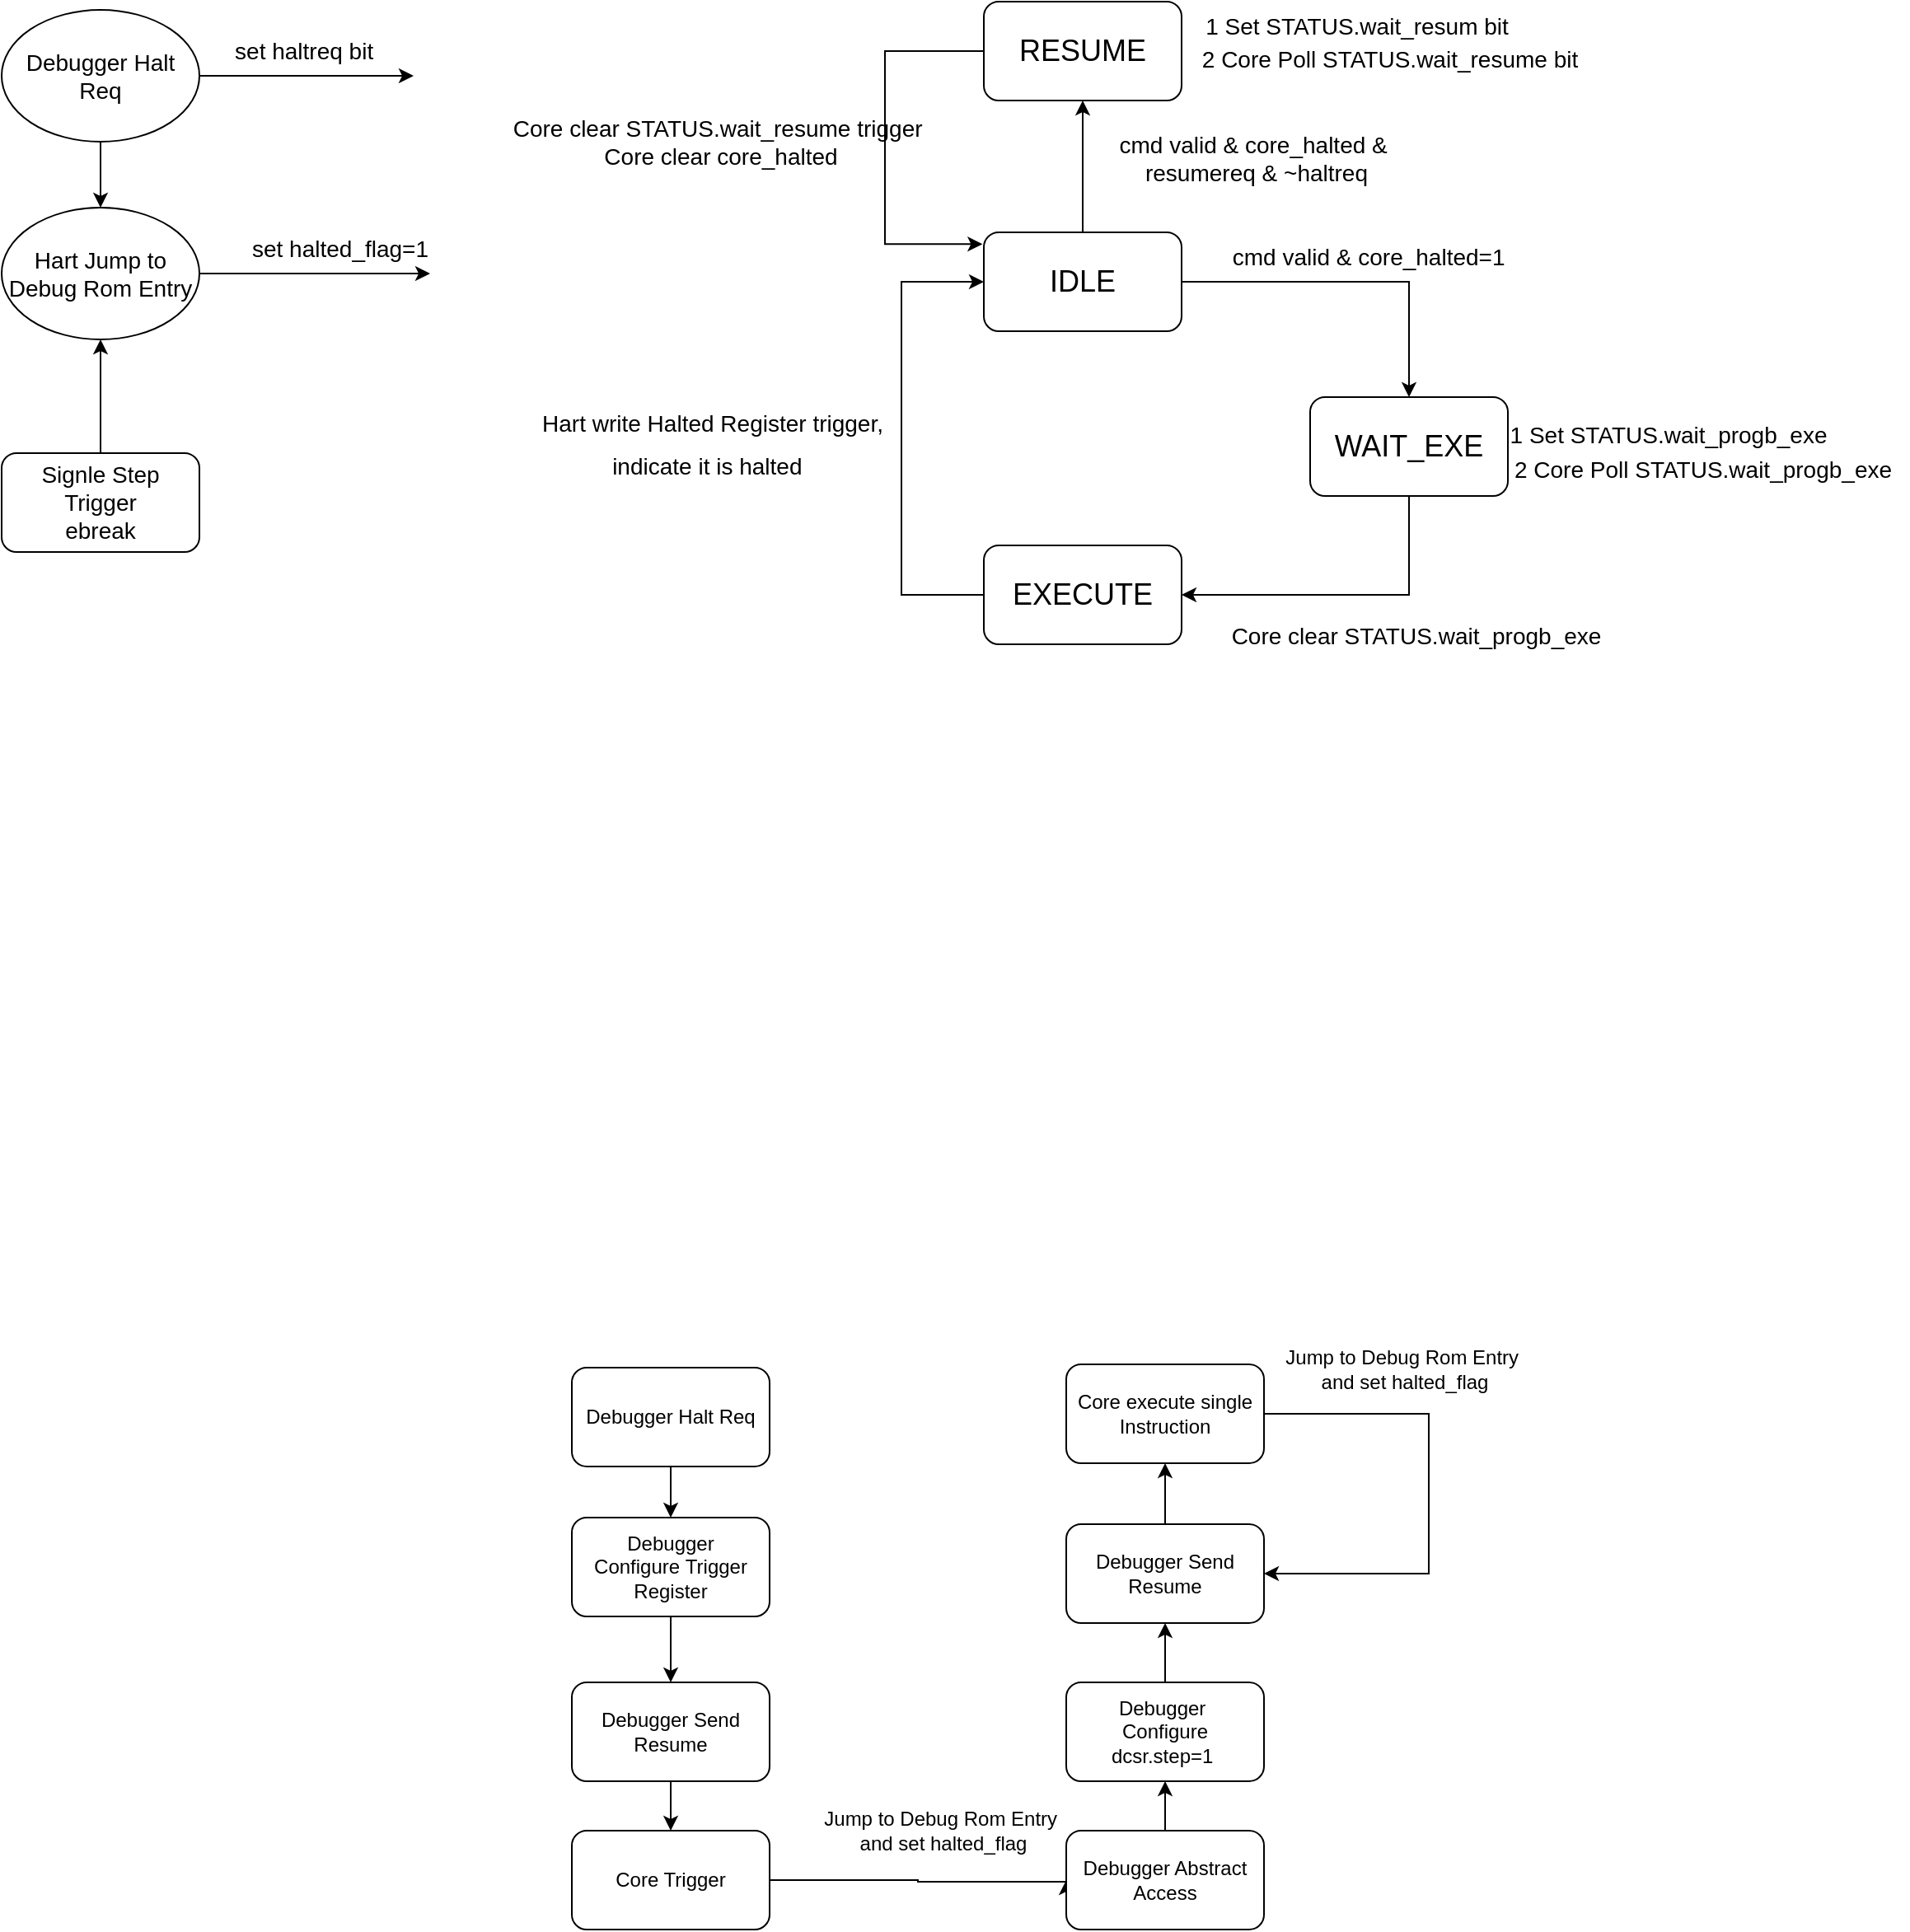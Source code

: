 <mxfile version="24.7.6">
  <diagram name="Page-1" id="58cdce13-f638-feb5-8d6f-7d28b1aa9fa0">
    <mxGraphModel dx="1195" dy="622" grid="1" gridSize="10" guides="0" tooltips="1" connect="1" arrows="1" fold="1" page="1" pageScale="1" pageWidth="1100" pageHeight="850" background="none" math="0" shadow="0">
      <root>
        <mxCell id="0" />
        <mxCell id="1" parent="0" />
        <mxCell id="yvpYBFrj47WIfBBR2a_V-3" style="edgeStyle=orthogonalEdgeStyle;rounded=0;orthogonalLoop=1;jettySize=auto;html=1;exitX=1;exitY=0.5;exitDx=0;exitDy=0;entryX=0.5;entryY=0;entryDx=0;entryDy=0;" parent="1" source="yvpYBFrj47WIfBBR2a_V-1" target="yvpYBFrj47WIfBBR2a_V-2" edge="1">
          <mxGeometry relative="1" as="geometry" />
        </mxCell>
        <mxCell id="yvpYBFrj47WIfBBR2a_V-29" style="edgeStyle=orthogonalEdgeStyle;rounded=0;orthogonalLoop=1;jettySize=auto;html=1;exitX=0.5;exitY=0;exitDx=0;exitDy=0;entryX=0.5;entryY=1;entryDx=0;entryDy=0;" parent="1" source="yvpYBFrj47WIfBBR2a_V-1" target="yvpYBFrj47WIfBBR2a_V-17" edge="1">
          <mxGeometry relative="1" as="geometry" />
        </mxCell>
        <mxCell id="yvpYBFrj47WIfBBR2a_V-1" value="&lt;font style=&quot;font-size: 18px;&quot;&gt;IDLE&lt;/font&gt;" style="rounded=1;whiteSpace=wrap;html=1;" parent="1" vertex="1">
          <mxGeometry x="660" y="230" width="120" height="60" as="geometry" />
        </mxCell>
        <mxCell id="yvpYBFrj47WIfBBR2a_V-6" style="edgeStyle=orthogonalEdgeStyle;rounded=0;orthogonalLoop=1;jettySize=auto;html=1;entryX=1;entryY=0.5;entryDx=0;entryDy=0;" parent="1" source="yvpYBFrj47WIfBBR2a_V-2" target="yvpYBFrj47WIfBBR2a_V-5" edge="1">
          <mxGeometry relative="1" as="geometry">
            <Array as="points">
              <mxPoint x="918" y="450" />
            </Array>
          </mxGeometry>
        </mxCell>
        <mxCell id="yvpYBFrj47WIfBBR2a_V-2" value="&lt;font style=&quot;font-size: 18px;&quot;&gt;WAIT_EXE&lt;/font&gt;" style="rounded=1;whiteSpace=wrap;html=1;" parent="1" vertex="1">
          <mxGeometry x="858" y="330" width="120" height="60" as="geometry" />
        </mxCell>
        <mxCell id="yvpYBFrj47WIfBBR2a_V-4" value="&lt;font style=&quot;font-size: 14px;&quot;&gt;cmd valid &amp;amp; core_halted=1&amp;nbsp;&lt;/font&gt;" style="text;html=1;align=center;verticalAlign=middle;resizable=0;points=[];autosize=1;strokeColor=none;fillColor=none;" parent="1" vertex="1">
          <mxGeometry x="800" y="230" width="190" height="30" as="geometry" />
        </mxCell>
        <mxCell id="yvpYBFrj47WIfBBR2a_V-15" style="edgeStyle=orthogonalEdgeStyle;rounded=0;orthogonalLoop=1;jettySize=auto;html=1;exitX=0;exitY=0.5;exitDx=0;exitDy=0;entryX=0;entryY=0.5;entryDx=0;entryDy=0;" parent="1" source="yvpYBFrj47WIfBBR2a_V-5" target="yvpYBFrj47WIfBBR2a_V-1" edge="1">
          <mxGeometry relative="1" as="geometry">
            <mxPoint x="570" y="260" as="targetPoint" />
            <Array as="points">
              <mxPoint x="610" y="450" />
              <mxPoint x="610" y="260" />
            </Array>
          </mxGeometry>
        </mxCell>
        <mxCell id="yvpYBFrj47WIfBBR2a_V-5" value="&lt;span style=&quot;font-size: 18px;&quot;&gt;EXECUTE&lt;/span&gt;" style="rounded=1;whiteSpace=wrap;html=1;" parent="1" vertex="1">
          <mxGeometry x="660" y="420" width="120" height="60" as="geometry" />
        </mxCell>
        <mxCell id="yvpYBFrj47WIfBBR2a_V-7" value="&lt;font style=&quot;font-size: 14px;&quot;&gt;Core clear&amp;nbsp;&lt;/font&gt;&lt;font style=&quot;font-size: 14px;&quot;&gt;STATUS.&lt;/font&gt;&lt;span style=&quot;font-size: 14px;&quot;&gt;wait_progb_exe&lt;/span&gt;" style="text;html=1;align=center;verticalAlign=middle;resizable=0;points=[];autosize=1;strokeColor=none;fillColor=none;" parent="1" vertex="1">
          <mxGeometry x="797" y="460" width="250" height="30" as="geometry" />
        </mxCell>
        <mxCell id="yvpYBFrj47WIfBBR2a_V-14" value="&lt;font style=&quot;font-size: 14px;&quot;&gt;1 Set STATUS.wait_progb_exe&lt;/font&gt;" style="text;html=1;align=center;verticalAlign=middle;resizable=0;points=[];autosize=1;strokeColor=none;fillColor=none;" parent="1" vertex="1">
          <mxGeometry x="965" y="338" width="220" height="30" as="geometry" />
        </mxCell>
        <mxCell id="yvpYBFrj47WIfBBR2a_V-16" value="&lt;font style=&quot;font-size: 14px;&quot;&gt;Ha&lt;/font&gt;&lt;font style=&quot;font-size: 14px;&quot;&gt;rt write Halted Register trigger,&lt;/font&gt;&lt;div&gt;&lt;font style=&quot;&quot;&gt;&lt;font style=&quot;font-size: 14px;&quot;&gt;ind&lt;font style=&quot;&quot;&gt;icate it is halte&lt;/font&gt;d&lt;/font&gt;&lt;span style=&quot;font-size: 24px;&quot;&gt;&amp;nbsp;&lt;/span&gt;&lt;/font&gt;&lt;/div&gt;" style="text;html=1;align=center;verticalAlign=middle;resizable=0;points=[];autosize=1;strokeColor=none;fillColor=none;" parent="1" vertex="1">
          <mxGeometry x="380" y="330" width="230" height="60" as="geometry" />
        </mxCell>
        <mxCell id="hYGWCKNy7VytVWmXMMPk-6" style="edgeStyle=orthogonalEdgeStyle;rounded=0;orthogonalLoop=1;jettySize=auto;html=1;exitX=0;exitY=0.5;exitDx=0;exitDy=0;entryX=-0.007;entryY=0.119;entryDx=0;entryDy=0;entryPerimeter=0;" edge="1" parent="1" source="yvpYBFrj47WIfBBR2a_V-17" target="yvpYBFrj47WIfBBR2a_V-1">
          <mxGeometry relative="1" as="geometry">
            <mxPoint x="610" y="240" as="targetPoint" />
            <Array as="points">
              <mxPoint x="600" y="120" />
              <mxPoint x="600" y="237" />
            </Array>
          </mxGeometry>
        </mxCell>
        <mxCell id="yvpYBFrj47WIfBBR2a_V-17" value="&lt;font style=&quot;font-size: 18px;&quot;&gt;RESUME&lt;/font&gt;" style="rounded=1;whiteSpace=wrap;html=1;" parent="1" vertex="1">
          <mxGeometry x="660" y="90" width="120" height="60" as="geometry" />
        </mxCell>
        <mxCell id="yvpYBFrj47WIfBBR2a_V-21" style="edgeStyle=orthogonalEdgeStyle;rounded=0;orthogonalLoop=1;jettySize=auto;html=1;exitX=0.5;exitY=1;exitDx=0;exitDy=0;entryX=0.5;entryY=0;entryDx=0;entryDy=0;" parent="1" source="yvpYBFrj47WIfBBR2a_V-19" target="yvpYBFrj47WIfBBR2a_V-20" edge="1">
          <mxGeometry relative="1" as="geometry" />
        </mxCell>
        <mxCell id="yvpYBFrj47WIfBBR2a_V-19" value="&lt;font style=&quot;font-size: 14px;&quot;&gt;Debugger Halt Req&lt;/font&gt;" style="ellipse;whiteSpace=wrap;html=1;" parent="1" vertex="1">
          <mxGeometry x="64" y="95" width="120" height="80" as="geometry" />
        </mxCell>
        <mxCell id="yvpYBFrj47WIfBBR2a_V-22" style="edgeStyle=orthogonalEdgeStyle;rounded=0;orthogonalLoop=1;jettySize=auto;html=1;exitX=1;exitY=0.5;exitDx=0;exitDy=0;" parent="1" source="yvpYBFrj47WIfBBR2a_V-20" edge="1">
          <mxGeometry relative="1" as="geometry">
            <mxPoint x="324" y="255" as="targetPoint" />
          </mxGeometry>
        </mxCell>
        <mxCell id="yvpYBFrj47WIfBBR2a_V-20" value="&lt;font style=&quot;font-size: 14px;&quot;&gt;Hart Jump to Debug Rom Entry&lt;/font&gt;" style="ellipse;whiteSpace=wrap;html=1;" parent="1" vertex="1">
          <mxGeometry x="64" y="215" width="120" height="80" as="geometry" />
        </mxCell>
        <mxCell id="yvpYBFrj47WIfBBR2a_V-23" value="&lt;font style=&quot;font-size: 14px;&quot;&gt;set halted_flag=1&lt;/font&gt;" style="text;html=1;align=center;verticalAlign=middle;resizable=0;points=[];autosize=1;strokeColor=none;fillColor=none;" parent="1" vertex="1">
          <mxGeometry x="204" y="225" width="130" height="30" as="geometry" />
        </mxCell>
        <mxCell id="yvpYBFrj47WIfBBR2a_V-25" value="&lt;font style=&quot;font-size: 14px;&quot;&gt;set haltreq bit&amp;nbsp;&lt;/font&gt;" style="text;html=1;align=center;verticalAlign=middle;resizable=0;points=[];autosize=1;strokeColor=none;fillColor=none;" parent="1" vertex="1">
          <mxGeometry x="194" y="105" width="110" height="30" as="geometry" />
        </mxCell>
        <mxCell id="yvpYBFrj47WIfBBR2a_V-28" style="edgeStyle=orthogonalEdgeStyle;rounded=0;orthogonalLoop=1;jettySize=auto;html=1;exitX=1;exitY=0.5;exitDx=0;exitDy=0;" parent="1" source="yvpYBFrj47WIfBBR2a_V-19" edge="1">
          <mxGeometry relative="1" as="geometry">
            <mxPoint x="314" y="135" as="targetPoint" />
          </mxGeometry>
        </mxCell>
        <mxCell id="yvpYBFrj47WIfBBR2a_V-30" value="&lt;font style=&quot;font-size: 14px;&quot;&gt;cmd valid &amp;amp; core_halted &amp;amp;&amp;nbsp;&lt;/font&gt;&lt;div&gt;&lt;font style=&quot;font-size: 14px;&quot;&gt;resumereq &amp;amp; ~haltreq&lt;/font&gt;&lt;/div&gt;" style="text;html=1;align=center;verticalAlign=middle;resizable=0;points=[];autosize=1;strokeColor=none;fillColor=none;" parent="1" vertex="1">
          <mxGeometry x="730" y="160" width="190" height="50" as="geometry" />
        </mxCell>
        <mxCell id="yvpYBFrj47WIfBBR2a_V-31" value="&lt;font style=&quot;font-size: 14px;&quot;&gt;2 Core Poll STATUS.&lt;/font&gt;&lt;span style=&quot;font-size: 14px;&quot;&gt;wait_progb_exe&lt;/span&gt;" style="text;html=1;align=center;verticalAlign=middle;resizable=0;points=[];autosize=1;strokeColor=none;fillColor=none;" parent="1" vertex="1">
          <mxGeometry x="971" y="359" width="250" height="30" as="geometry" />
        </mxCell>
        <mxCell id="yvpYBFrj47WIfBBR2a_V-32" value="&lt;font style=&quot;font-size: 14px;&quot;&gt;1 Set STATUS.wait_resum bit&lt;/font&gt;" style="text;html=1;align=center;verticalAlign=middle;resizable=0;points=[];autosize=1;strokeColor=none;fillColor=none;" parent="1" vertex="1">
          <mxGeometry x="781" y="90" width="210" height="30" as="geometry" />
        </mxCell>
        <mxCell id="yvpYBFrj47WIfBBR2a_V-33" value="&lt;font style=&quot;font-size: 14px;&quot;&gt;2 Core Poll STATUS.wait_resume bit&lt;/font&gt;" style="text;html=1;align=center;verticalAlign=middle;resizable=0;points=[];autosize=1;strokeColor=none;fillColor=none;" parent="1" vertex="1">
          <mxGeometry x="781" y="110" width="250" height="30" as="geometry" />
        </mxCell>
        <mxCell id="yvpYBFrj47WIfBBR2a_V-37" value="&lt;font style=&quot;font-size: 14px;&quot;&gt;Core clear STATUS.wait_resume trigger&amp;nbsp;&lt;/font&gt;&lt;div&gt;&lt;font style=&quot;font-size: 14px;&quot;&gt;Core clear core_halted&lt;/font&gt;&lt;/div&gt;" style="text;html=1;align=center;verticalAlign=middle;resizable=0;points=[];autosize=1;strokeColor=none;fillColor=none;" parent="1" vertex="1">
          <mxGeometry x="360" y="150" width="280" height="50" as="geometry" />
        </mxCell>
        <mxCell id="yvpYBFrj47WIfBBR2a_V-40" style="edgeStyle=orthogonalEdgeStyle;rounded=0;orthogonalLoop=1;jettySize=auto;html=1;exitX=0.5;exitY=0;exitDx=0;exitDy=0;entryX=0.5;entryY=1;entryDx=0;entryDy=0;" parent="1" source="yvpYBFrj47WIfBBR2a_V-39" target="yvpYBFrj47WIfBBR2a_V-20" edge="1">
          <mxGeometry relative="1" as="geometry" />
        </mxCell>
        <mxCell id="yvpYBFrj47WIfBBR2a_V-39" value="&lt;span style=&quot;font-size: 14px;&quot;&gt;Signle Step&lt;/span&gt;&lt;div&gt;&lt;span style=&quot;font-size: 14px;&quot;&gt;Trigger&lt;/span&gt;&lt;/div&gt;&lt;div&gt;&lt;span style=&quot;font-size: 14px;&quot;&gt;ebreak&lt;/span&gt;&lt;/div&gt;" style="rounded=1;whiteSpace=wrap;html=1;" parent="1" vertex="1">
          <mxGeometry x="64" y="364" width="120" height="60" as="geometry" />
        </mxCell>
        <mxCell id="yvpYBFrj47WIfBBR2a_V-46" style="edgeStyle=orthogonalEdgeStyle;rounded=0;orthogonalLoop=1;jettySize=auto;html=1;exitX=0.5;exitY=1;exitDx=0;exitDy=0;entryX=0.5;entryY=0;entryDx=0;entryDy=0;" parent="1" source="yvpYBFrj47WIfBBR2a_V-41" target="yvpYBFrj47WIfBBR2a_V-42" edge="1">
          <mxGeometry relative="1" as="geometry" />
        </mxCell>
        <mxCell id="yvpYBFrj47WIfBBR2a_V-41" value="Debugger Halt Req" style="rounded=1;whiteSpace=wrap;html=1;" parent="1" vertex="1">
          <mxGeometry x="410" y="919" width="120" height="60" as="geometry" />
        </mxCell>
        <mxCell id="yvpYBFrj47WIfBBR2a_V-47" style="edgeStyle=orthogonalEdgeStyle;rounded=0;orthogonalLoop=1;jettySize=auto;html=1;exitX=0.5;exitY=1;exitDx=0;exitDy=0;entryX=0.5;entryY=0;entryDx=0;entryDy=0;" parent="1" source="yvpYBFrj47WIfBBR2a_V-42" target="yvpYBFrj47WIfBBR2a_V-43" edge="1">
          <mxGeometry relative="1" as="geometry" />
        </mxCell>
        <mxCell id="yvpYBFrj47WIfBBR2a_V-42" value="Debugger C&lt;span style=&quot;white-space: pre;&quot; data-slate-fragment=&quot;JTVCJTdCJTIydHlwZSUyMiUzQSUyMnBhcmFncmFwaCUyMiUyQyUyMmNoaWxkcmVuJTIyJTNBJTVCJTdCJTIydGV4dCUyMiUzQSUyMmNvbmZpZ3VyZSUyMiU3RCU1RCU3RCU1RA==&quot;&gt;onfigure&lt;/span&gt;&amp;nbsp;Trigger Register" style="rounded=1;whiteSpace=wrap;html=1;" parent="1" vertex="1">
          <mxGeometry x="410" y="1010" width="120" height="60" as="geometry" />
        </mxCell>
        <mxCell id="yvpYBFrj47WIfBBR2a_V-48" style="edgeStyle=orthogonalEdgeStyle;rounded=0;orthogonalLoop=1;jettySize=auto;html=1;exitX=0.5;exitY=1;exitDx=0;exitDy=0;" parent="1" source="yvpYBFrj47WIfBBR2a_V-43" target="yvpYBFrj47WIfBBR2a_V-44" edge="1">
          <mxGeometry relative="1" as="geometry" />
        </mxCell>
        <mxCell id="yvpYBFrj47WIfBBR2a_V-43" value="Debugger Send Resume" style="rounded=1;whiteSpace=wrap;html=1;" parent="1" vertex="1">
          <mxGeometry x="410" y="1110" width="120" height="60" as="geometry" />
        </mxCell>
        <mxCell id="yvpYBFrj47WIfBBR2a_V-45" style="edgeStyle=orthogonalEdgeStyle;rounded=0;orthogonalLoop=1;jettySize=auto;html=1;exitX=1;exitY=0.5;exitDx=0;exitDy=0;entryX=0;entryY=0.5;entryDx=0;entryDy=0;" parent="1" source="yvpYBFrj47WIfBBR2a_V-44" target="yvpYBFrj47WIfBBR2a_V-52" edge="1">
          <mxGeometry relative="1" as="geometry">
            <mxPoint x="750" y="1230" as="targetPoint" />
            <Array as="points">
              <mxPoint x="620" y="1230" />
              <mxPoint x="770" y="1231" />
            </Array>
          </mxGeometry>
        </mxCell>
        <mxCell id="yvpYBFrj47WIfBBR2a_V-44" value="Core Trigger" style="rounded=1;whiteSpace=wrap;html=1;" parent="1" vertex="1">
          <mxGeometry x="410" y="1200" width="120" height="60" as="geometry" />
        </mxCell>
        <mxCell id="yvpYBFrj47WIfBBR2a_V-49" value="Jump to Debug Rom Entry&amp;nbsp;&lt;div&gt;and&amp;nbsp;&lt;span style=&quot;background-color: initial;&quot;&gt;set halted_flag&lt;/span&gt;&lt;/div&gt;" style="text;html=1;align=center;verticalAlign=middle;resizable=0;points=[];autosize=1;strokeColor=none;fillColor=none;" parent="1" vertex="1">
          <mxGeometry x="550" y="1180" width="170" height="40" as="geometry" />
        </mxCell>
        <mxCell id="yvpYBFrj47WIfBBR2a_V-60" style="edgeStyle=orthogonalEdgeStyle;rounded=0;orthogonalLoop=1;jettySize=auto;html=1;exitX=0.5;exitY=0;exitDx=0;exitDy=0;entryX=0.5;entryY=1;entryDx=0;entryDy=0;" parent="1" source="yvpYBFrj47WIfBBR2a_V-52" target="yvpYBFrj47WIfBBR2a_V-53" edge="1">
          <mxGeometry relative="1" as="geometry" />
        </mxCell>
        <mxCell id="yvpYBFrj47WIfBBR2a_V-52" value="Debugger Abstract Access" style="rounded=1;whiteSpace=wrap;html=1;" parent="1" vertex="1">
          <mxGeometry x="710" y="1200" width="120" height="60" as="geometry" />
        </mxCell>
        <mxCell id="yvpYBFrj47WIfBBR2a_V-61" style="edgeStyle=orthogonalEdgeStyle;rounded=0;orthogonalLoop=1;jettySize=auto;html=1;exitX=0.5;exitY=0;exitDx=0;exitDy=0;entryX=0.5;entryY=1;entryDx=0;entryDy=0;" parent="1" source="yvpYBFrj47WIfBBR2a_V-53" target="yvpYBFrj47WIfBBR2a_V-55" edge="1">
          <mxGeometry relative="1" as="geometry" />
        </mxCell>
        <mxCell id="yvpYBFrj47WIfBBR2a_V-53" value="Debugger&amp;nbsp;&lt;div&gt;Configure dcsr.step=1&amp;nbsp;&lt;/div&gt;" style="rounded=1;whiteSpace=wrap;html=1;" parent="1" vertex="1">
          <mxGeometry x="710" y="1110" width="120" height="60" as="geometry" />
        </mxCell>
        <mxCell id="yvpYBFrj47WIfBBR2a_V-62" style="edgeStyle=orthogonalEdgeStyle;rounded=0;orthogonalLoop=1;jettySize=auto;html=1;exitX=0.5;exitY=0;exitDx=0;exitDy=0;entryX=0.5;entryY=1;entryDx=0;entryDy=0;" parent="1" source="yvpYBFrj47WIfBBR2a_V-55" target="yvpYBFrj47WIfBBR2a_V-56" edge="1">
          <mxGeometry relative="1" as="geometry" />
        </mxCell>
        <mxCell id="yvpYBFrj47WIfBBR2a_V-55" value="Debugger Send&lt;div&gt;Resume&lt;/div&gt;" style="rounded=1;whiteSpace=wrap;html=1;" parent="1" vertex="1">
          <mxGeometry x="710" y="1014" width="120" height="60" as="geometry" />
        </mxCell>
        <mxCell id="yvpYBFrj47WIfBBR2a_V-59" style="edgeStyle=orthogonalEdgeStyle;rounded=0;orthogonalLoop=1;jettySize=auto;html=1;exitX=1;exitY=0.5;exitDx=0;exitDy=0;entryX=1;entryY=0.5;entryDx=0;entryDy=0;" parent="1" source="yvpYBFrj47WIfBBR2a_V-56" target="yvpYBFrj47WIfBBR2a_V-55" edge="1">
          <mxGeometry relative="1" as="geometry">
            <mxPoint x="890" y="1040" as="targetPoint" />
            <Array as="points">
              <mxPoint x="930" y="947" />
              <mxPoint x="930" y="1044" />
            </Array>
          </mxGeometry>
        </mxCell>
        <mxCell id="yvpYBFrj47WIfBBR2a_V-56" value="Core execute single Instruction" style="rounded=1;whiteSpace=wrap;html=1;" parent="1" vertex="1">
          <mxGeometry x="710" y="917" width="120" height="60" as="geometry" />
        </mxCell>
        <mxCell id="yvpYBFrj47WIfBBR2a_V-58" value="Jump to Debug Rom Entry&amp;nbsp;&lt;div&gt;and&amp;nbsp;&lt;span style=&quot;background-color: initial;&quot;&gt;set halted_flag&lt;/span&gt;&lt;/div&gt;" style="text;html=1;align=center;verticalAlign=middle;resizable=0;points=[];autosize=1;strokeColor=none;fillColor=none;" parent="1" vertex="1">
          <mxGeometry x="830" y="900" width="170" height="40" as="geometry" />
        </mxCell>
      </root>
    </mxGraphModel>
  </diagram>
</mxfile>
